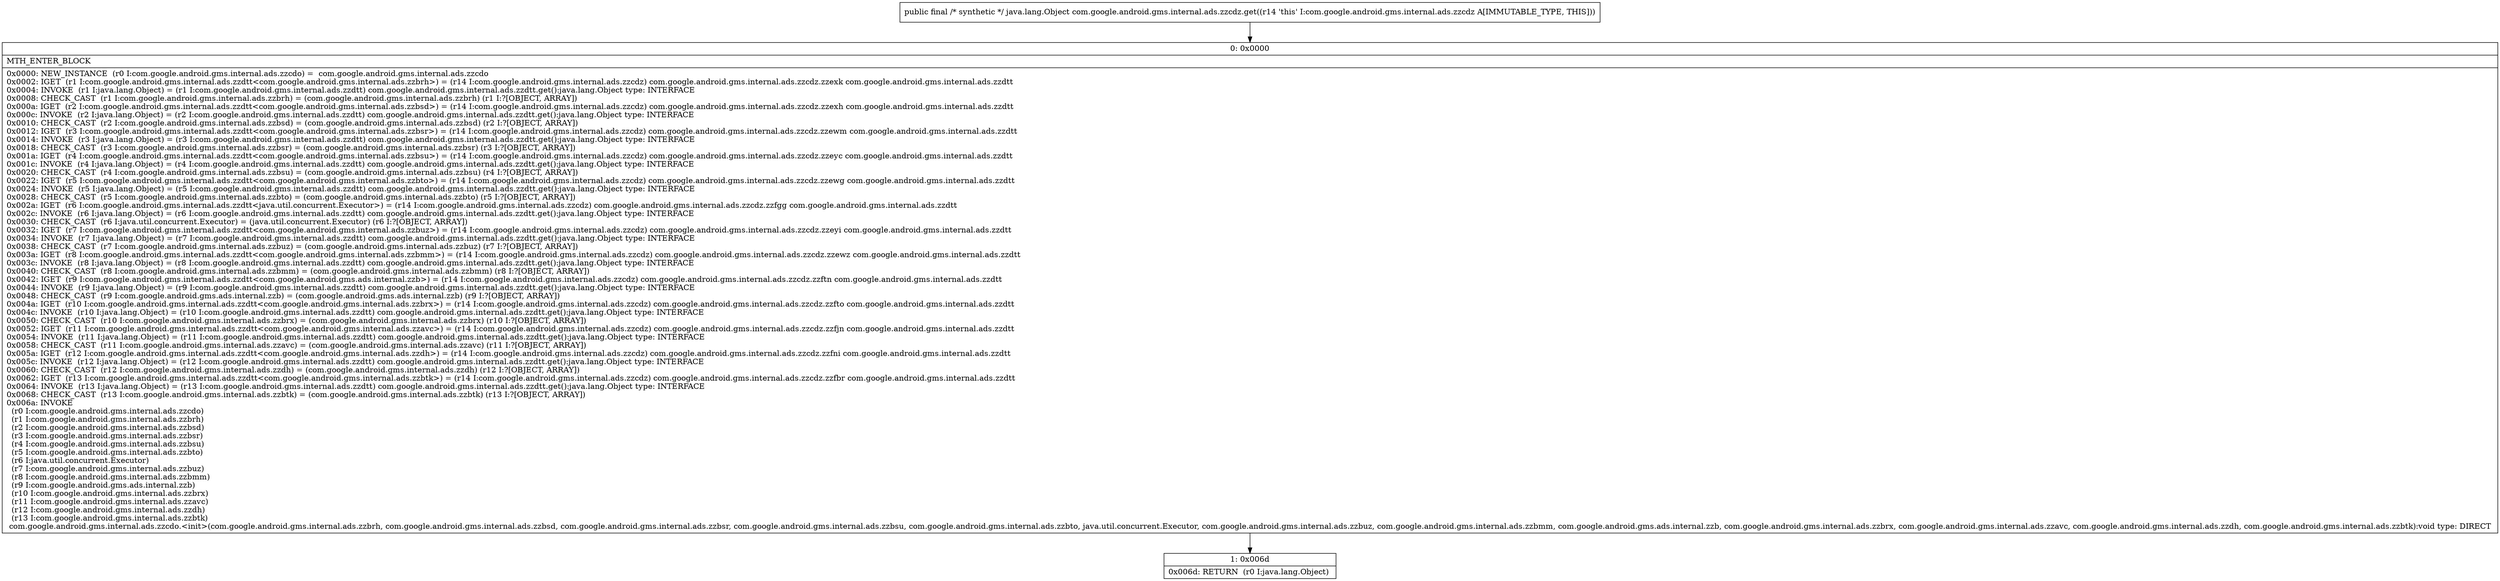 digraph "CFG forcom.google.android.gms.internal.ads.zzcdz.get()Ljava\/lang\/Object;" {
Node_0 [shape=record,label="{0\:\ 0x0000|MTH_ENTER_BLOCK\l|0x0000: NEW_INSTANCE  (r0 I:com.google.android.gms.internal.ads.zzcdo) =  com.google.android.gms.internal.ads.zzcdo \l0x0002: IGET  (r1 I:com.google.android.gms.internal.ads.zzdtt\<com.google.android.gms.internal.ads.zzbrh\>) = (r14 I:com.google.android.gms.internal.ads.zzcdz) com.google.android.gms.internal.ads.zzcdz.zzexk com.google.android.gms.internal.ads.zzdtt \l0x0004: INVOKE  (r1 I:java.lang.Object) = (r1 I:com.google.android.gms.internal.ads.zzdtt) com.google.android.gms.internal.ads.zzdtt.get():java.lang.Object type: INTERFACE \l0x0008: CHECK_CAST  (r1 I:com.google.android.gms.internal.ads.zzbrh) = (com.google.android.gms.internal.ads.zzbrh) (r1 I:?[OBJECT, ARRAY]) \l0x000a: IGET  (r2 I:com.google.android.gms.internal.ads.zzdtt\<com.google.android.gms.internal.ads.zzbsd\>) = (r14 I:com.google.android.gms.internal.ads.zzcdz) com.google.android.gms.internal.ads.zzcdz.zzexh com.google.android.gms.internal.ads.zzdtt \l0x000c: INVOKE  (r2 I:java.lang.Object) = (r2 I:com.google.android.gms.internal.ads.zzdtt) com.google.android.gms.internal.ads.zzdtt.get():java.lang.Object type: INTERFACE \l0x0010: CHECK_CAST  (r2 I:com.google.android.gms.internal.ads.zzbsd) = (com.google.android.gms.internal.ads.zzbsd) (r2 I:?[OBJECT, ARRAY]) \l0x0012: IGET  (r3 I:com.google.android.gms.internal.ads.zzdtt\<com.google.android.gms.internal.ads.zzbsr\>) = (r14 I:com.google.android.gms.internal.ads.zzcdz) com.google.android.gms.internal.ads.zzcdz.zzewm com.google.android.gms.internal.ads.zzdtt \l0x0014: INVOKE  (r3 I:java.lang.Object) = (r3 I:com.google.android.gms.internal.ads.zzdtt) com.google.android.gms.internal.ads.zzdtt.get():java.lang.Object type: INTERFACE \l0x0018: CHECK_CAST  (r3 I:com.google.android.gms.internal.ads.zzbsr) = (com.google.android.gms.internal.ads.zzbsr) (r3 I:?[OBJECT, ARRAY]) \l0x001a: IGET  (r4 I:com.google.android.gms.internal.ads.zzdtt\<com.google.android.gms.internal.ads.zzbsu\>) = (r14 I:com.google.android.gms.internal.ads.zzcdz) com.google.android.gms.internal.ads.zzcdz.zzeyc com.google.android.gms.internal.ads.zzdtt \l0x001c: INVOKE  (r4 I:java.lang.Object) = (r4 I:com.google.android.gms.internal.ads.zzdtt) com.google.android.gms.internal.ads.zzdtt.get():java.lang.Object type: INTERFACE \l0x0020: CHECK_CAST  (r4 I:com.google.android.gms.internal.ads.zzbsu) = (com.google.android.gms.internal.ads.zzbsu) (r4 I:?[OBJECT, ARRAY]) \l0x0022: IGET  (r5 I:com.google.android.gms.internal.ads.zzdtt\<com.google.android.gms.internal.ads.zzbto\>) = (r14 I:com.google.android.gms.internal.ads.zzcdz) com.google.android.gms.internal.ads.zzcdz.zzewg com.google.android.gms.internal.ads.zzdtt \l0x0024: INVOKE  (r5 I:java.lang.Object) = (r5 I:com.google.android.gms.internal.ads.zzdtt) com.google.android.gms.internal.ads.zzdtt.get():java.lang.Object type: INTERFACE \l0x0028: CHECK_CAST  (r5 I:com.google.android.gms.internal.ads.zzbto) = (com.google.android.gms.internal.ads.zzbto) (r5 I:?[OBJECT, ARRAY]) \l0x002a: IGET  (r6 I:com.google.android.gms.internal.ads.zzdtt\<java.util.concurrent.Executor\>) = (r14 I:com.google.android.gms.internal.ads.zzcdz) com.google.android.gms.internal.ads.zzcdz.zzfgg com.google.android.gms.internal.ads.zzdtt \l0x002c: INVOKE  (r6 I:java.lang.Object) = (r6 I:com.google.android.gms.internal.ads.zzdtt) com.google.android.gms.internal.ads.zzdtt.get():java.lang.Object type: INTERFACE \l0x0030: CHECK_CAST  (r6 I:java.util.concurrent.Executor) = (java.util.concurrent.Executor) (r6 I:?[OBJECT, ARRAY]) \l0x0032: IGET  (r7 I:com.google.android.gms.internal.ads.zzdtt\<com.google.android.gms.internal.ads.zzbuz\>) = (r14 I:com.google.android.gms.internal.ads.zzcdz) com.google.android.gms.internal.ads.zzcdz.zzeyi com.google.android.gms.internal.ads.zzdtt \l0x0034: INVOKE  (r7 I:java.lang.Object) = (r7 I:com.google.android.gms.internal.ads.zzdtt) com.google.android.gms.internal.ads.zzdtt.get():java.lang.Object type: INTERFACE \l0x0038: CHECK_CAST  (r7 I:com.google.android.gms.internal.ads.zzbuz) = (com.google.android.gms.internal.ads.zzbuz) (r7 I:?[OBJECT, ARRAY]) \l0x003a: IGET  (r8 I:com.google.android.gms.internal.ads.zzdtt\<com.google.android.gms.internal.ads.zzbmm\>) = (r14 I:com.google.android.gms.internal.ads.zzcdz) com.google.android.gms.internal.ads.zzcdz.zzewz com.google.android.gms.internal.ads.zzdtt \l0x003c: INVOKE  (r8 I:java.lang.Object) = (r8 I:com.google.android.gms.internal.ads.zzdtt) com.google.android.gms.internal.ads.zzdtt.get():java.lang.Object type: INTERFACE \l0x0040: CHECK_CAST  (r8 I:com.google.android.gms.internal.ads.zzbmm) = (com.google.android.gms.internal.ads.zzbmm) (r8 I:?[OBJECT, ARRAY]) \l0x0042: IGET  (r9 I:com.google.android.gms.internal.ads.zzdtt\<com.google.android.gms.ads.internal.zzb\>) = (r14 I:com.google.android.gms.internal.ads.zzcdz) com.google.android.gms.internal.ads.zzcdz.zzftn com.google.android.gms.internal.ads.zzdtt \l0x0044: INVOKE  (r9 I:java.lang.Object) = (r9 I:com.google.android.gms.internal.ads.zzdtt) com.google.android.gms.internal.ads.zzdtt.get():java.lang.Object type: INTERFACE \l0x0048: CHECK_CAST  (r9 I:com.google.android.gms.ads.internal.zzb) = (com.google.android.gms.ads.internal.zzb) (r9 I:?[OBJECT, ARRAY]) \l0x004a: IGET  (r10 I:com.google.android.gms.internal.ads.zzdtt\<com.google.android.gms.internal.ads.zzbrx\>) = (r14 I:com.google.android.gms.internal.ads.zzcdz) com.google.android.gms.internal.ads.zzcdz.zzfto com.google.android.gms.internal.ads.zzdtt \l0x004c: INVOKE  (r10 I:java.lang.Object) = (r10 I:com.google.android.gms.internal.ads.zzdtt) com.google.android.gms.internal.ads.zzdtt.get():java.lang.Object type: INTERFACE \l0x0050: CHECK_CAST  (r10 I:com.google.android.gms.internal.ads.zzbrx) = (com.google.android.gms.internal.ads.zzbrx) (r10 I:?[OBJECT, ARRAY]) \l0x0052: IGET  (r11 I:com.google.android.gms.internal.ads.zzdtt\<com.google.android.gms.internal.ads.zzavc\>) = (r14 I:com.google.android.gms.internal.ads.zzcdz) com.google.android.gms.internal.ads.zzcdz.zzfjn com.google.android.gms.internal.ads.zzdtt \l0x0054: INVOKE  (r11 I:java.lang.Object) = (r11 I:com.google.android.gms.internal.ads.zzdtt) com.google.android.gms.internal.ads.zzdtt.get():java.lang.Object type: INTERFACE \l0x0058: CHECK_CAST  (r11 I:com.google.android.gms.internal.ads.zzavc) = (com.google.android.gms.internal.ads.zzavc) (r11 I:?[OBJECT, ARRAY]) \l0x005a: IGET  (r12 I:com.google.android.gms.internal.ads.zzdtt\<com.google.android.gms.internal.ads.zzdh\>) = (r14 I:com.google.android.gms.internal.ads.zzcdz) com.google.android.gms.internal.ads.zzcdz.zzfni com.google.android.gms.internal.ads.zzdtt \l0x005c: INVOKE  (r12 I:java.lang.Object) = (r12 I:com.google.android.gms.internal.ads.zzdtt) com.google.android.gms.internal.ads.zzdtt.get():java.lang.Object type: INTERFACE \l0x0060: CHECK_CAST  (r12 I:com.google.android.gms.internal.ads.zzdh) = (com.google.android.gms.internal.ads.zzdh) (r12 I:?[OBJECT, ARRAY]) \l0x0062: IGET  (r13 I:com.google.android.gms.internal.ads.zzdtt\<com.google.android.gms.internal.ads.zzbtk\>) = (r14 I:com.google.android.gms.internal.ads.zzcdz) com.google.android.gms.internal.ads.zzcdz.zzfbr com.google.android.gms.internal.ads.zzdtt \l0x0064: INVOKE  (r13 I:java.lang.Object) = (r13 I:com.google.android.gms.internal.ads.zzdtt) com.google.android.gms.internal.ads.zzdtt.get():java.lang.Object type: INTERFACE \l0x0068: CHECK_CAST  (r13 I:com.google.android.gms.internal.ads.zzbtk) = (com.google.android.gms.internal.ads.zzbtk) (r13 I:?[OBJECT, ARRAY]) \l0x006a: INVOKE  \l  (r0 I:com.google.android.gms.internal.ads.zzcdo)\l  (r1 I:com.google.android.gms.internal.ads.zzbrh)\l  (r2 I:com.google.android.gms.internal.ads.zzbsd)\l  (r3 I:com.google.android.gms.internal.ads.zzbsr)\l  (r4 I:com.google.android.gms.internal.ads.zzbsu)\l  (r5 I:com.google.android.gms.internal.ads.zzbto)\l  (r6 I:java.util.concurrent.Executor)\l  (r7 I:com.google.android.gms.internal.ads.zzbuz)\l  (r8 I:com.google.android.gms.internal.ads.zzbmm)\l  (r9 I:com.google.android.gms.ads.internal.zzb)\l  (r10 I:com.google.android.gms.internal.ads.zzbrx)\l  (r11 I:com.google.android.gms.internal.ads.zzavc)\l  (r12 I:com.google.android.gms.internal.ads.zzdh)\l  (r13 I:com.google.android.gms.internal.ads.zzbtk)\l com.google.android.gms.internal.ads.zzcdo.\<init\>(com.google.android.gms.internal.ads.zzbrh, com.google.android.gms.internal.ads.zzbsd, com.google.android.gms.internal.ads.zzbsr, com.google.android.gms.internal.ads.zzbsu, com.google.android.gms.internal.ads.zzbto, java.util.concurrent.Executor, com.google.android.gms.internal.ads.zzbuz, com.google.android.gms.internal.ads.zzbmm, com.google.android.gms.ads.internal.zzb, com.google.android.gms.internal.ads.zzbrx, com.google.android.gms.internal.ads.zzavc, com.google.android.gms.internal.ads.zzdh, com.google.android.gms.internal.ads.zzbtk):void type: DIRECT \l}"];
Node_1 [shape=record,label="{1\:\ 0x006d|0x006d: RETURN  (r0 I:java.lang.Object) \l}"];
MethodNode[shape=record,label="{public final \/* synthetic *\/ java.lang.Object com.google.android.gms.internal.ads.zzcdz.get((r14 'this' I:com.google.android.gms.internal.ads.zzcdz A[IMMUTABLE_TYPE, THIS])) }"];
MethodNode -> Node_0;
Node_0 -> Node_1;
}

